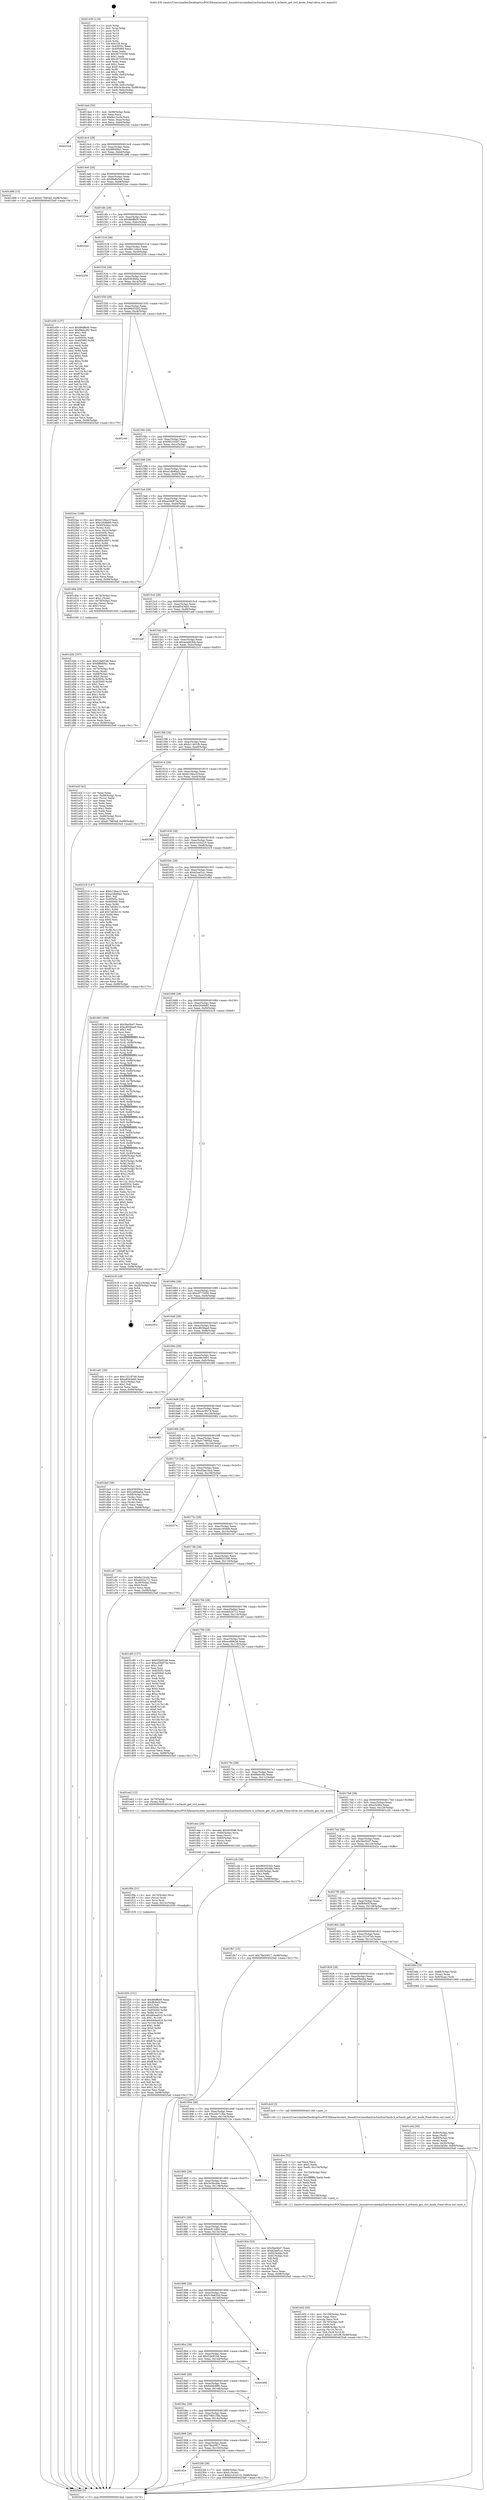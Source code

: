 digraph "0x401430" {
  label = "0x401430 (/mnt/c/Users/mathe/Desktop/tcc/POCII/binaries/extr_linuxdriversmediai2cm5molsm5mols.h_m5mols_get_ctrl_mode_Final-ollvm.out::main(0))"
  labelloc = "t"
  node[shape=record]

  Entry [label="",width=0.3,height=0.3,shape=circle,fillcolor=black,style=filled]
  "0x4014a4" [label="{
     0x4014a4 [32]\l
     | [instrs]\l
     &nbsp;&nbsp;0x4014a4 \<+6\>: mov -0x98(%rbp),%eax\l
     &nbsp;&nbsp;0x4014aa \<+2\>: mov %eax,%ecx\l
     &nbsp;&nbsp;0x4014ac \<+6\>: sub $0x8e13ccfa,%ecx\l
     &nbsp;&nbsp;0x4014b2 \<+6\>: mov %eax,-0xac(%rbp)\l
     &nbsp;&nbsp;0x4014b8 \<+6\>: mov %ecx,-0xb0(%rbp)\l
     &nbsp;&nbsp;0x4014be \<+6\>: je 00000000004021b4 \<main+0xd84\>\l
  }"]
  "0x4021b4" [label="{
     0x4021b4\l
  }", style=dashed]
  "0x4014c4" [label="{
     0x4014c4 [28]\l
     | [instrs]\l
     &nbsp;&nbsp;0x4014c4 \<+5\>: jmp 00000000004014c9 \<main+0x99\>\l
     &nbsp;&nbsp;0x4014c9 \<+6\>: mov -0xac(%rbp),%eax\l
     &nbsp;&nbsp;0x4014cf \<+5\>: sub $0x8f6d0fa1,%eax\l
     &nbsp;&nbsp;0x4014d4 \<+6\>: mov %eax,-0xb4(%rbp)\l
     &nbsp;&nbsp;0x4014da \<+6\>: je 0000000000401d96 \<main+0x966\>\l
  }"]
  Exit [label="",width=0.3,height=0.3,shape=circle,fillcolor=black,style=filled,peripheries=2]
  "0x401d96" [label="{
     0x401d96 [15]\l
     | [instrs]\l
     &nbsp;&nbsp;0x401d96 \<+10\>: movl $0xd179854d,-0x98(%rbp)\l
     &nbsp;&nbsp;0x401da0 \<+5\>: jmp 00000000004025a0 \<main+0x1170\>\l
  }"]
  "0x4014e0" [label="{
     0x4014e0 [28]\l
     | [instrs]\l
     &nbsp;&nbsp;0x4014e0 \<+5\>: jmp 00000000004014e5 \<main+0xb5\>\l
     &nbsp;&nbsp;0x4014e5 \<+6\>: mov -0xac(%rbp),%eax\l
     &nbsp;&nbsp;0x4014eb \<+5\>: sub $0x8fa8a5e4,%eax\l
     &nbsp;&nbsp;0x4014f0 \<+6\>: mov %eax,-0xb8(%rbp)\l
     &nbsp;&nbsp;0x4014f6 \<+6\>: je 00000000004022ee \<main+0xebe\>\l
  }"]
  "0x401924" [label="{
     0x401924\l
  }", style=dashed]
  "0x4022ee" [label="{
     0x4022ee\l
  }", style=dashed]
  "0x4014fc" [label="{
     0x4014fc [28]\l
     | [instrs]\l
     &nbsp;&nbsp;0x4014fc \<+5\>: jmp 0000000000401501 \<main+0xd1\>\l
     &nbsp;&nbsp;0x401501 \<+6\>: mov -0xac(%rbp),%eax\l
     &nbsp;&nbsp;0x401507 \<+5\>: sub $0x8feffb00,%eax\l
     &nbsp;&nbsp;0x40150c \<+6\>: mov %eax,-0xbc(%rbp)\l
     &nbsp;&nbsp;0x401512 \<+6\>: je 00000000004024cd \<main+0x109d\>\l
  }"]
  "0x4022fd" [label="{
     0x4022fd [28]\l
     | [instrs]\l
     &nbsp;&nbsp;0x4022fd \<+7\>: mov -0x90(%rbp),%rax\l
     &nbsp;&nbsp;0x402304 \<+6\>: movl $0x0,(%rax)\l
     &nbsp;&nbsp;0x40230a \<+10\>: movl $0xb1d1b210,-0x98(%rbp)\l
     &nbsp;&nbsp;0x402314 \<+5\>: jmp 00000000004025a0 \<main+0x1170\>\l
  }"]
  "0x4024cd" [label="{
     0x4024cd\l
  }", style=dashed]
  "0x401518" [label="{
     0x401518 [28]\l
     | [instrs]\l
     &nbsp;&nbsp;0x401518 \<+5\>: jmp 000000000040151d \<main+0xed\>\l
     &nbsp;&nbsp;0x40151d \<+6\>: mov -0xac(%rbp),%eax\l
     &nbsp;&nbsp;0x401523 \<+5\>: sub $0x9011d4c4,%eax\l
     &nbsp;&nbsp;0x401528 \<+6\>: mov %eax,-0xc0(%rbp)\l
     &nbsp;&nbsp;0x40152e \<+6\>: je 0000000000402256 \<main+0xe26\>\l
  }"]
  "0x401908" [label="{
     0x401908 [28]\l
     | [instrs]\l
     &nbsp;&nbsp;0x401908 \<+5\>: jmp 000000000040190d \<main+0x4dd\>\l
     &nbsp;&nbsp;0x40190d \<+6\>: mov -0xac(%rbp),%eax\l
     &nbsp;&nbsp;0x401913 \<+5\>: sub $0x78a20917,%eax\l
     &nbsp;&nbsp;0x401918 \<+6\>: mov %eax,-0x150(%rbp)\l
     &nbsp;&nbsp;0x40191e \<+6\>: je 00000000004022fd \<main+0xecd\>\l
  }"]
  "0x402256" [label="{
     0x402256\l
  }", style=dashed]
  "0x401534" [label="{
     0x401534 [28]\l
     | [instrs]\l
     &nbsp;&nbsp;0x401534 \<+5\>: jmp 0000000000401539 \<main+0x109\>\l
     &nbsp;&nbsp;0x401539 \<+6\>: mov -0xac(%rbp),%eax\l
     &nbsp;&nbsp;0x40153f \<+5\>: sub $0x9393f44a,%eax\l
     &nbsp;&nbsp;0x401544 \<+6\>: mov %eax,-0xc4(%rbp)\l
     &nbsp;&nbsp;0x40154a \<+6\>: je 0000000000401e59 \<main+0xa29\>\l
  }"]
  "0x401beb" [label="{
     0x401beb\l
  }", style=dashed]
  "0x401e59" [label="{
     0x401e59 [137]\l
     | [instrs]\l
     &nbsp;&nbsp;0x401e59 \<+5\>: mov $0x8feffb00,%eax\l
     &nbsp;&nbsp;0x401e5e \<+5\>: mov $0xf9ebc0fc,%ecx\l
     &nbsp;&nbsp;0x401e63 \<+2\>: mov $0x1,%dl\l
     &nbsp;&nbsp;0x401e65 \<+2\>: xor %esi,%esi\l
     &nbsp;&nbsp;0x401e67 \<+7\>: mov 0x40505c,%edi\l
     &nbsp;&nbsp;0x401e6e \<+8\>: mov 0x405060,%r8d\l
     &nbsp;&nbsp;0x401e76 \<+3\>: sub $0x1,%esi\l
     &nbsp;&nbsp;0x401e79 \<+3\>: mov %edi,%r9d\l
     &nbsp;&nbsp;0x401e7c \<+3\>: add %esi,%r9d\l
     &nbsp;&nbsp;0x401e7f \<+4\>: imul %r9d,%edi\l
     &nbsp;&nbsp;0x401e83 \<+3\>: and $0x1,%edi\l
     &nbsp;&nbsp;0x401e86 \<+3\>: cmp $0x0,%edi\l
     &nbsp;&nbsp;0x401e89 \<+4\>: sete %r10b\l
     &nbsp;&nbsp;0x401e8d \<+4\>: cmp $0xa,%r8d\l
     &nbsp;&nbsp;0x401e91 \<+4\>: setl %r11b\l
     &nbsp;&nbsp;0x401e95 \<+3\>: mov %r10b,%bl\l
     &nbsp;&nbsp;0x401e98 \<+3\>: xor $0xff,%bl\l
     &nbsp;&nbsp;0x401e9b \<+3\>: mov %r11b,%r14b\l
     &nbsp;&nbsp;0x401e9e \<+4\>: xor $0xff,%r14b\l
     &nbsp;&nbsp;0x401ea2 \<+3\>: xor $0x1,%dl\l
     &nbsp;&nbsp;0x401ea5 \<+3\>: mov %bl,%r15b\l
     &nbsp;&nbsp;0x401ea8 \<+4\>: and $0xff,%r15b\l
     &nbsp;&nbsp;0x401eac \<+3\>: and %dl,%r10b\l
     &nbsp;&nbsp;0x401eaf \<+3\>: mov %r14b,%r12b\l
     &nbsp;&nbsp;0x401eb2 \<+4\>: and $0xff,%r12b\l
     &nbsp;&nbsp;0x401eb6 \<+3\>: and %dl,%r11b\l
     &nbsp;&nbsp;0x401eb9 \<+3\>: or %r10b,%r15b\l
     &nbsp;&nbsp;0x401ebc \<+3\>: or %r11b,%r12b\l
     &nbsp;&nbsp;0x401ebf \<+3\>: xor %r12b,%r15b\l
     &nbsp;&nbsp;0x401ec2 \<+3\>: or %r14b,%bl\l
     &nbsp;&nbsp;0x401ec5 \<+3\>: xor $0xff,%bl\l
     &nbsp;&nbsp;0x401ec8 \<+3\>: or $0x1,%dl\l
     &nbsp;&nbsp;0x401ecb \<+2\>: and %dl,%bl\l
     &nbsp;&nbsp;0x401ecd \<+3\>: or %bl,%r15b\l
     &nbsp;&nbsp;0x401ed0 \<+4\>: test $0x1,%r15b\l
     &nbsp;&nbsp;0x401ed4 \<+3\>: cmovne %ecx,%eax\l
     &nbsp;&nbsp;0x401ed7 \<+6\>: mov %eax,-0x98(%rbp)\l
     &nbsp;&nbsp;0x401edd \<+5\>: jmp 00000000004025a0 \<main+0x1170\>\l
  }"]
  "0x401550" [label="{
     0x401550 [28]\l
     | [instrs]\l
     &nbsp;&nbsp;0x401550 \<+5\>: jmp 0000000000401555 \<main+0x125\>\l
     &nbsp;&nbsp;0x401555 \<+6\>: mov -0xac(%rbp),%eax\l
     &nbsp;&nbsp;0x40155b \<+5\>: sub $0x969353d2,%eax\l
     &nbsp;&nbsp;0x401560 \<+6\>: mov %eax,-0xc8(%rbp)\l
     &nbsp;&nbsp;0x401566 \<+6\>: je 0000000000401c49 \<main+0x819\>\l
  }"]
  "0x4018ec" [label="{
     0x4018ec [28]\l
     | [instrs]\l
     &nbsp;&nbsp;0x4018ec \<+5\>: jmp 00000000004018f1 \<main+0x4c1\>\l
     &nbsp;&nbsp;0x4018f1 \<+6\>: mov -0xac(%rbp),%eax\l
     &nbsp;&nbsp;0x4018f7 \<+5\>: sub $0x7085159a,%eax\l
     &nbsp;&nbsp;0x4018fc \<+6\>: mov %eax,-0x14c(%rbp)\l
     &nbsp;&nbsp;0x401902 \<+6\>: je 0000000000401beb \<main+0x7bb\>\l
  }"]
  "0x401c49" [label="{
     0x401c49\l
  }", style=dashed]
  "0x40156c" [label="{
     0x40156c [28]\l
     | [instrs]\l
     &nbsp;&nbsp;0x40156c \<+5\>: jmp 0000000000401571 \<main+0x141\>\l
     &nbsp;&nbsp;0x401571 \<+6\>: mov -0xac(%rbp),%eax\l
     &nbsp;&nbsp;0x401577 \<+5\>: sub $0x9921b5d7,%eax\l
     &nbsp;&nbsp;0x40157c \<+6\>: mov %eax,-0xcc(%rbp)\l
     &nbsp;&nbsp;0x401582 \<+6\>: je 0000000000402167 \<main+0xd37\>\l
  }"]
  "0x40251a" [label="{
     0x40251a\l
  }", style=dashed]
  "0x402167" [label="{
     0x402167\l
  }", style=dashed]
  "0x401588" [label="{
     0x401588 [28]\l
     | [instrs]\l
     &nbsp;&nbsp;0x401588 \<+5\>: jmp 000000000040158d \<main+0x15d\>\l
     &nbsp;&nbsp;0x40158d \<+6\>: mov -0xac(%rbp),%eax\l
     &nbsp;&nbsp;0x401593 \<+5\>: sub $0xa1db90a3,%eax\l
     &nbsp;&nbsp;0x401598 \<+6\>: mov %eax,-0xd0(%rbp)\l
     &nbsp;&nbsp;0x40159e \<+6\>: je 00000000004023ac \<main+0xf7c\>\l
  }"]
  "0x4018d0" [label="{
     0x4018d0 [28]\l
     | [instrs]\l
     &nbsp;&nbsp;0x4018d0 \<+5\>: jmp 00000000004018d5 \<main+0x4a5\>\l
     &nbsp;&nbsp;0x4018d5 \<+6\>: mov -0xac(%rbp),%eax\l
     &nbsp;&nbsp;0x4018db \<+5\>: sub $0x6dd4d9f0,%eax\l
     &nbsp;&nbsp;0x4018e0 \<+6\>: mov %eax,-0x148(%rbp)\l
     &nbsp;&nbsp;0x4018e6 \<+6\>: je 000000000040251a \<main+0x10ea\>\l
  }"]
  "0x4023ac" [label="{
     0x4023ac [108]\l
     | [instrs]\l
     &nbsp;&nbsp;0x4023ac \<+5\>: mov $0xb12fea1f,%eax\l
     &nbsp;&nbsp;0x4023b1 \<+5\>: mov $0xc264fe85,%ecx\l
     &nbsp;&nbsp;0x4023b6 \<+7\>: mov -0x90(%rbp),%rdx\l
     &nbsp;&nbsp;0x4023bd \<+2\>: mov (%rdx),%esi\l
     &nbsp;&nbsp;0x4023bf \<+3\>: mov %esi,-0x2c(%rbp)\l
     &nbsp;&nbsp;0x4023c2 \<+7\>: mov 0x40505c,%esi\l
     &nbsp;&nbsp;0x4023c9 \<+7\>: mov 0x405060,%edi\l
     &nbsp;&nbsp;0x4023d0 \<+3\>: mov %esi,%r8d\l
     &nbsp;&nbsp;0x4023d3 \<+7\>: add $0xf6439971,%r8d\l
     &nbsp;&nbsp;0x4023da \<+4\>: sub $0x1,%r8d\l
     &nbsp;&nbsp;0x4023de \<+7\>: sub $0xf6439971,%r8d\l
     &nbsp;&nbsp;0x4023e5 \<+4\>: imul %r8d,%esi\l
     &nbsp;&nbsp;0x4023e9 \<+3\>: and $0x1,%esi\l
     &nbsp;&nbsp;0x4023ec \<+3\>: cmp $0x0,%esi\l
     &nbsp;&nbsp;0x4023ef \<+4\>: sete %r9b\l
     &nbsp;&nbsp;0x4023f3 \<+3\>: cmp $0xa,%edi\l
     &nbsp;&nbsp;0x4023f6 \<+4\>: setl %r10b\l
     &nbsp;&nbsp;0x4023fa \<+3\>: mov %r9b,%r11b\l
     &nbsp;&nbsp;0x4023fd \<+3\>: and %r10b,%r11b\l
     &nbsp;&nbsp;0x402400 \<+3\>: xor %r10b,%r9b\l
     &nbsp;&nbsp;0x402403 \<+3\>: or %r9b,%r11b\l
     &nbsp;&nbsp;0x402406 \<+4\>: test $0x1,%r11b\l
     &nbsp;&nbsp;0x40240a \<+3\>: cmovne %ecx,%eax\l
     &nbsp;&nbsp;0x40240d \<+6\>: mov %eax,-0x98(%rbp)\l
     &nbsp;&nbsp;0x402413 \<+5\>: jmp 00000000004025a0 \<main+0x1170\>\l
  }"]
  "0x4015a4" [label="{
     0x4015a4 [28]\l
     | [instrs]\l
     &nbsp;&nbsp;0x4015a4 \<+5\>: jmp 00000000004015a9 \<main+0x179\>\l
     &nbsp;&nbsp;0x4015a9 \<+6\>: mov -0xac(%rbp),%eax\l
     &nbsp;&nbsp;0x4015af \<+5\>: sub $0xa20b873e,%eax\l
     &nbsp;&nbsp;0x4015b4 \<+6\>: mov %eax,-0xd4(%rbp)\l
     &nbsp;&nbsp;0x4015ba \<+6\>: je 0000000000401d0e \<main+0x8de\>\l
  }"]
  "0x402490" [label="{
     0x402490\l
  }", style=dashed]
  "0x401d0e" [label="{
     0x401d0e [29]\l
     | [instrs]\l
     &nbsp;&nbsp;0x401d0e \<+4\>: mov -0x78(%rbp),%rax\l
     &nbsp;&nbsp;0x401d12 \<+6\>: movl $0x1,(%rax)\l
     &nbsp;&nbsp;0x401d18 \<+4\>: mov -0x78(%rbp),%rax\l
     &nbsp;&nbsp;0x401d1c \<+3\>: movslq (%rax),%rax\l
     &nbsp;&nbsp;0x401d1f \<+4\>: shl $0x3,%rax\l
     &nbsp;&nbsp;0x401d23 \<+3\>: mov %rax,%rdi\l
     &nbsp;&nbsp;0x401d26 \<+5\>: call 0000000000401050 \<malloc@plt\>\l
     | [calls]\l
     &nbsp;&nbsp;0x401050 \{1\} (unknown)\l
  }"]
  "0x4015c0" [label="{
     0x4015c0 [28]\l
     | [instrs]\l
     &nbsp;&nbsp;0x4015c0 \<+5\>: jmp 00000000004015c5 \<main+0x195\>\l
     &nbsp;&nbsp;0x4015c5 \<+6\>: mov -0xac(%rbp),%eax\l
     &nbsp;&nbsp;0x4015cb \<+5\>: sub $0xa8543eb0,%eax\l
     &nbsp;&nbsp;0x4015d0 \<+6\>: mov %eax,-0xd8(%rbp)\l
     &nbsp;&nbsp;0x4015d6 \<+6\>: je 0000000000401aef \<main+0x6bf\>\l
  }"]
  "0x4018b4" [label="{
     0x4018b4 [28]\l
     | [instrs]\l
     &nbsp;&nbsp;0x4018b4 \<+5\>: jmp 00000000004018b9 \<main+0x489\>\l
     &nbsp;&nbsp;0x4018b9 \<+6\>: mov -0xac(%rbp),%eax\l
     &nbsp;&nbsp;0x4018bf \<+5\>: sub $0x52b0f1b8,%eax\l
     &nbsp;&nbsp;0x4018c4 \<+6\>: mov %eax,-0x144(%rbp)\l
     &nbsp;&nbsp;0x4018ca \<+6\>: je 0000000000402490 \<main+0x1060\>\l
  }"]
  "0x401aef" [label="{
     0x401aef\l
  }", style=dashed]
  "0x4015dc" [label="{
     0x4015dc [28]\l
     | [instrs]\l
     &nbsp;&nbsp;0x4015dc \<+5\>: jmp 00000000004015e1 \<main+0x1b1\>\l
     &nbsp;&nbsp;0x4015e1 \<+6\>: mov -0xac(%rbp),%eax\l
     &nbsp;&nbsp;0x4015e7 \<+5\>: sub $0xaeab63b9,%eax\l
     &nbsp;&nbsp;0x4015ec \<+6\>: mov %eax,-0xdc(%rbp)\l
     &nbsp;&nbsp;0x4015f2 \<+6\>: je 00000000004021c3 \<main+0xd93\>\l
  }"]
  "0x401fc6" [label="{
     0x401fc6\l
  }", style=dashed]
  "0x4021c3" [label="{
     0x4021c3\l
  }", style=dashed]
  "0x4015f8" [label="{
     0x4015f8 [28]\l
     | [instrs]\l
     &nbsp;&nbsp;0x4015f8 \<+5\>: jmp 00000000004015fd \<main+0x1cd\>\l
     &nbsp;&nbsp;0x4015fd \<+6\>: mov -0xac(%rbp),%eax\l
     &nbsp;&nbsp;0x401603 \<+5\>: sub $0xb11401f9,%eax\l
     &nbsp;&nbsp;0x401608 \<+6\>: mov %eax,-0xe0(%rbp)\l
     &nbsp;&nbsp;0x40160e \<+6\>: je 0000000000401e2f \<main+0x9ff\>\l
  }"]
  "0x401898" [label="{
     0x401898 [28]\l
     | [instrs]\l
     &nbsp;&nbsp;0x401898 \<+5\>: jmp 000000000040189d \<main+0x46d\>\l
     &nbsp;&nbsp;0x40189d \<+6\>: mov -0xac(%rbp),%eax\l
     &nbsp;&nbsp;0x4018a3 \<+5\>: sub $0x518e632d,%eax\l
     &nbsp;&nbsp;0x4018a8 \<+6\>: mov %eax,-0x140(%rbp)\l
     &nbsp;&nbsp;0x4018ae \<+6\>: je 0000000000401fc6 \<main+0xb96\>\l
  }"]
  "0x401e2f" [label="{
     0x401e2f [42]\l
     | [instrs]\l
     &nbsp;&nbsp;0x401e2f \<+2\>: xor %eax,%eax\l
     &nbsp;&nbsp;0x401e31 \<+4\>: mov -0x68(%rbp),%rcx\l
     &nbsp;&nbsp;0x401e35 \<+2\>: mov (%rcx),%edx\l
     &nbsp;&nbsp;0x401e37 \<+2\>: mov %eax,%esi\l
     &nbsp;&nbsp;0x401e39 \<+2\>: sub %edx,%esi\l
     &nbsp;&nbsp;0x401e3b \<+2\>: mov %eax,%edx\l
     &nbsp;&nbsp;0x401e3d \<+3\>: sub $0x1,%edx\l
     &nbsp;&nbsp;0x401e40 \<+2\>: add %edx,%esi\l
     &nbsp;&nbsp;0x401e42 \<+2\>: sub %esi,%eax\l
     &nbsp;&nbsp;0x401e44 \<+4\>: mov -0x68(%rbp),%rcx\l
     &nbsp;&nbsp;0x401e48 \<+2\>: mov %eax,(%rcx)\l
     &nbsp;&nbsp;0x401e4a \<+10\>: movl $0xd179854d,-0x98(%rbp)\l
     &nbsp;&nbsp;0x401e54 \<+5\>: jmp 00000000004025a0 \<main+0x1170\>\l
  }"]
  "0x401614" [label="{
     0x401614 [28]\l
     | [instrs]\l
     &nbsp;&nbsp;0x401614 \<+5\>: jmp 0000000000401619 \<main+0x1e9\>\l
     &nbsp;&nbsp;0x401619 \<+6\>: mov -0xac(%rbp),%eax\l
     &nbsp;&nbsp;0x40161f \<+5\>: sub $0xb12fea1f,%eax\l
     &nbsp;&nbsp;0x401624 \<+6\>: mov %eax,-0xe4(%rbp)\l
     &nbsp;&nbsp;0x40162a \<+6\>: je 0000000000402588 \<main+0x1158\>\l
  }"]
  "0x401b82" [label="{
     0x401b82\l
  }", style=dashed]
  "0x402588" [label="{
     0x402588\l
  }", style=dashed]
  "0x401630" [label="{
     0x401630 [28]\l
     | [instrs]\l
     &nbsp;&nbsp;0x401630 \<+5\>: jmp 0000000000401635 \<main+0x205\>\l
     &nbsp;&nbsp;0x401635 \<+6\>: mov -0xac(%rbp),%eax\l
     &nbsp;&nbsp;0x40163b \<+5\>: sub $0xb1d1b210,%eax\l
     &nbsp;&nbsp;0x401640 \<+6\>: mov %eax,-0xe8(%rbp)\l
     &nbsp;&nbsp;0x401646 \<+6\>: je 0000000000402319 \<main+0xee9\>\l
  }"]
  "0x401f20" [label="{
     0x401f20 [151]\l
     | [instrs]\l
     &nbsp;&nbsp;0x401f20 \<+5\>: mov $0x8feffb00,%eax\l
     &nbsp;&nbsp;0x401f25 \<+5\>: mov $0xffc6e5f,%esi\l
     &nbsp;&nbsp;0x401f2a \<+2\>: mov $0x1,%dl\l
     &nbsp;&nbsp;0x401f2c \<+8\>: mov 0x40505c,%r8d\l
     &nbsp;&nbsp;0x401f34 \<+8\>: mov 0x405060,%r9d\l
     &nbsp;&nbsp;0x401f3c \<+3\>: mov %r8d,%r10d\l
     &nbsp;&nbsp;0x401f3f \<+7\>: add $0xb84ae610,%r10d\l
     &nbsp;&nbsp;0x401f46 \<+4\>: sub $0x1,%r10d\l
     &nbsp;&nbsp;0x401f4a \<+7\>: sub $0xb84ae610,%r10d\l
     &nbsp;&nbsp;0x401f51 \<+4\>: imul %r10d,%r8d\l
     &nbsp;&nbsp;0x401f55 \<+4\>: and $0x1,%r8d\l
     &nbsp;&nbsp;0x401f59 \<+4\>: cmp $0x0,%r8d\l
     &nbsp;&nbsp;0x401f5d \<+4\>: sete %r11b\l
     &nbsp;&nbsp;0x401f61 \<+4\>: cmp $0xa,%r9d\l
     &nbsp;&nbsp;0x401f65 \<+3\>: setl %bl\l
     &nbsp;&nbsp;0x401f68 \<+3\>: mov %r11b,%r14b\l
     &nbsp;&nbsp;0x401f6b \<+4\>: xor $0xff,%r14b\l
     &nbsp;&nbsp;0x401f6f \<+3\>: mov %bl,%r15b\l
     &nbsp;&nbsp;0x401f72 \<+4\>: xor $0xff,%r15b\l
     &nbsp;&nbsp;0x401f76 \<+3\>: xor $0x1,%dl\l
     &nbsp;&nbsp;0x401f79 \<+3\>: mov %r14b,%r12b\l
     &nbsp;&nbsp;0x401f7c \<+4\>: and $0xff,%r12b\l
     &nbsp;&nbsp;0x401f80 \<+3\>: and %dl,%r11b\l
     &nbsp;&nbsp;0x401f83 \<+3\>: mov %r15b,%r13b\l
     &nbsp;&nbsp;0x401f86 \<+4\>: and $0xff,%r13b\l
     &nbsp;&nbsp;0x401f8a \<+2\>: and %dl,%bl\l
     &nbsp;&nbsp;0x401f8c \<+3\>: or %r11b,%r12b\l
     &nbsp;&nbsp;0x401f8f \<+3\>: or %bl,%r13b\l
     &nbsp;&nbsp;0x401f92 \<+3\>: xor %r13b,%r12b\l
     &nbsp;&nbsp;0x401f95 \<+3\>: or %r15b,%r14b\l
     &nbsp;&nbsp;0x401f98 \<+4\>: xor $0xff,%r14b\l
     &nbsp;&nbsp;0x401f9c \<+3\>: or $0x1,%dl\l
     &nbsp;&nbsp;0x401f9f \<+3\>: and %dl,%r14b\l
     &nbsp;&nbsp;0x401fa2 \<+3\>: or %r14b,%r12b\l
     &nbsp;&nbsp;0x401fa5 \<+4\>: test $0x1,%r12b\l
     &nbsp;&nbsp;0x401fa9 \<+3\>: cmovne %esi,%eax\l
     &nbsp;&nbsp;0x401fac \<+6\>: mov %eax,-0x98(%rbp)\l
     &nbsp;&nbsp;0x401fb2 \<+5\>: jmp 00000000004025a0 \<main+0x1170\>\l
  }"]
  "0x402319" [label="{
     0x402319 [147]\l
     | [instrs]\l
     &nbsp;&nbsp;0x402319 \<+5\>: mov $0xb12fea1f,%eax\l
     &nbsp;&nbsp;0x40231e \<+5\>: mov $0xa1db90a3,%ecx\l
     &nbsp;&nbsp;0x402323 \<+2\>: mov $0x1,%dl\l
     &nbsp;&nbsp;0x402325 \<+7\>: mov 0x40505c,%esi\l
     &nbsp;&nbsp;0x40232c \<+7\>: mov 0x405060,%edi\l
     &nbsp;&nbsp;0x402333 \<+3\>: mov %esi,%r8d\l
     &nbsp;&nbsp;0x402336 \<+7\>: sub $0x7a63b131,%r8d\l
     &nbsp;&nbsp;0x40233d \<+4\>: sub $0x1,%r8d\l
     &nbsp;&nbsp;0x402341 \<+7\>: add $0x7a63b131,%r8d\l
     &nbsp;&nbsp;0x402348 \<+4\>: imul %r8d,%esi\l
     &nbsp;&nbsp;0x40234c \<+3\>: and $0x1,%esi\l
     &nbsp;&nbsp;0x40234f \<+3\>: cmp $0x0,%esi\l
     &nbsp;&nbsp;0x402352 \<+4\>: sete %r9b\l
     &nbsp;&nbsp;0x402356 \<+3\>: cmp $0xa,%edi\l
     &nbsp;&nbsp;0x402359 \<+4\>: setl %r10b\l
     &nbsp;&nbsp;0x40235d \<+3\>: mov %r9b,%r11b\l
     &nbsp;&nbsp;0x402360 \<+4\>: xor $0xff,%r11b\l
     &nbsp;&nbsp;0x402364 \<+3\>: mov %r10b,%bl\l
     &nbsp;&nbsp;0x402367 \<+3\>: xor $0xff,%bl\l
     &nbsp;&nbsp;0x40236a \<+3\>: xor $0x1,%dl\l
     &nbsp;&nbsp;0x40236d \<+3\>: mov %r11b,%r14b\l
     &nbsp;&nbsp;0x402370 \<+4\>: and $0xff,%r14b\l
     &nbsp;&nbsp;0x402374 \<+3\>: and %dl,%r9b\l
     &nbsp;&nbsp;0x402377 \<+3\>: mov %bl,%r15b\l
     &nbsp;&nbsp;0x40237a \<+4\>: and $0xff,%r15b\l
     &nbsp;&nbsp;0x40237e \<+3\>: and %dl,%r10b\l
     &nbsp;&nbsp;0x402381 \<+3\>: or %r9b,%r14b\l
     &nbsp;&nbsp;0x402384 \<+3\>: or %r10b,%r15b\l
     &nbsp;&nbsp;0x402387 \<+3\>: xor %r15b,%r14b\l
     &nbsp;&nbsp;0x40238a \<+3\>: or %bl,%r11b\l
     &nbsp;&nbsp;0x40238d \<+4\>: xor $0xff,%r11b\l
     &nbsp;&nbsp;0x402391 \<+3\>: or $0x1,%dl\l
     &nbsp;&nbsp;0x402394 \<+3\>: and %dl,%r11b\l
     &nbsp;&nbsp;0x402397 \<+3\>: or %r11b,%r14b\l
     &nbsp;&nbsp;0x40239a \<+4\>: test $0x1,%r14b\l
     &nbsp;&nbsp;0x40239e \<+3\>: cmovne %ecx,%eax\l
     &nbsp;&nbsp;0x4023a1 \<+6\>: mov %eax,-0x98(%rbp)\l
     &nbsp;&nbsp;0x4023a7 \<+5\>: jmp 00000000004025a0 \<main+0x1170\>\l
  }"]
  "0x40164c" [label="{
     0x40164c [28]\l
     | [instrs]\l
     &nbsp;&nbsp;0x40164c \<+5\>: jmp 0000000000401651 \<main+0x221\>\l
     &nbsp;&nbsp;0x401651 \<+6\>: mov -0xac(%rbp),%eax\l
     &nbsp;&nbsp;0x401657 \<+5\>: sub $0xb2aaf1a1,%eax\l
     &nbsp;&nbsp;0x40165c \<+6\>: mov %eax,-0xec(%rbp)\l
     &nbsp;&nbsp;0x401662 \<+6\>: je 0000000000401963 \<main+0x533\>\l
  }"]
  "0x401f0b" [label="{
     0x401f0b [21]\l
     | [instrs]\l
     &nbsp;&nbsp;0x401f0b \<+4\>: mov -0x70(%rbp),%rcx\l
     &nbsp;&nbsp;0x401f0f \<+3\>: mov (%rcx),%rcx\l
     &nbsp;&nbsp;0x401f12 \<+3\>: mov %rcx,%rdi\l
     &nbsp;&nbsp;0x401f15 \<+6\>: mov %eax,-0x15c(%rbp)\l
     &nbsp;&nbsp;0x401f1b \<+5\>: call 0000000000401030 \<free@plt\>\l
     | [calls]\l
     &nbsp;&nbsp;0x401030 \{1\} (unknown)\l
  }"]
  "0x401963" [label="{
     0x401963 [366]\l
     | [instrs]\l
     &nbsp;&nbsp;0x401963 \<+5\>: mov $0x5be5b47,%eax\l
     &nbsp;&nbsp;0x401968 \<+5\>: mov $0xc8938aa9,%ecx\l
     &nbsp;&nbsp;0x40196d \<+2\>: mov $0x1,%dl\l
     &nbsp;&nbsp;0x40196f \<+2\>: xor %esi,%esi\l
     &nbsp;&nbsp;0x401971 \<+3\>: mov %rsp,%rdi\l
     &nbsp;&nbsp;0x401974 \<+4\>: add $0xfffffffffffffff0,%rdi\l
     &nbsp;&nbsp;0x401978 \<+3\>: mov %rdi,%rsp\l
     &nbsp;&nbsp;0x40197b \<+7\>: mov %rdi,-0x90(%rbp)\l
     &nbsp;&nbsp;0x401982 \<+3\>: mov %rsp,%rdi\l
     &nbsp;&nbsp;0x401985 \<+4\>: add $0xfffffffffffffff0,%rdi\l
     &nbsp;&nbsp;0x401989 \<+3\>: mov %rdi,%rsp\l
     &nbsp;&nbsp;0x40198c \<+3\>: mov %rsp,%r8\l
     &nbsp;&nbsp;0x40198f \<+4\>: add $0xfffffffffffffff0,%r8\l
     &nbsp;&nbsp;0x401993 \<+3\>: mov %r8,%rsp\l
     &nbsp;&nbsp;0x401996 \<+7\>: mov %r8,-0x88(%rbp)\l
     &nbsp;&nbsp;0x40199d \<+3\>: mov %rsp,%r8\l
     &nbsp;&nbsp;0x4019a0 \<+4\>: add $0xfffffffffffffff0,%r8\l
     &nbsp;&nbsp;0x4019a4 \<+3\>: mov %r8,%rsp\l
     &nbsp;&nbsp;0x4019a7 \<+4\>: mov %r8,-0x80(%rbp)\l
     &nbsp;&nbsp;0x4019ab \<+3\>: mov %rsp,%r8\l
     &nbsp;&nbsp;0x4019ae \<+4\>: add $0xfffffffffffffff0,%r8\l
     &nbsp;&nbsp;0x4019b2 \<+3\>: mov %r8,%rsp\l
     &nbsp;&nbsp;0x4019b5 \<+4\>: mov %r8,-0x78(%rbp)\l
     &nbsp;&nbsp;0x4019b9 \<+3\>: mov %rsp,%r8\l
     &nbsp;&nbsp;0x4019bc \<+4\>: add $0xfffffffffffffff0,%r8\l
     &nbsp;&nbsp;0x4019c0 \<+3\>: mov %r8,%rsp\l
     &nbsp;&nbsp;0x4019c3 \<+4\>: mov %r8,-0x70(%rbp)\l
     &nbsp;&nbsp;0x4019c7 \<+3\>: mov %rsp,%r8\l
     &nbsp;&nbsp;0x4019ca \<+4\>: add $0xfffffffffffffff0,%r8\l
     &nbsp;&nbsp;0x4019ce \<+3\>: mov %r8,%rsp\l
     &nbsp;&nbsp;0x4019d1 \<+4\>: mov %r8,-0x68(%rbp)\l
     &nbsp;&nbsp;0x4019d5 \<+3\>: mov %rsp,%r8\l
     &nbsp;&nbsp;0x4019d8 \<+4\>: add $0xfffffffffffffff0,%r8\l
     &nbsp;&nbsp;0x4019dc \<+3\>: mov %r8,%rsp\l
     &nbsp;&nbsp;0x4019df \<+4\>: mov %r8,-0x60(%rbp)\l
     &nbsp;&nbsp;0x4019e3 \<+3\>: mov %rsp,%r8\l
     &nbsp;&nbsp;0x4019e6 \<+4\>: add $0xfffffffffffffff0,%r8\l
     &nbsp;&nbsp;0x4019ea \<+3\>: mov %r8,%rsp\l
     &nbsp;&nbsp;0x4019ed \<+4\>: mov %r8,-0x58(%rbp)\l
     &nbsp;&nbsp;0x4019f1 \<+3\>: mov %rsp,%r8\l
     &nbsp;&nbsp;0x4019f4 \<+4\>: add $0xfffffffffffffff0,%r8\l
     &nbsp;&nbsp;0x4019f8 \<+3\>: mov %r8,%rsp\l
     &nbsp;&nbsp;0x4019fb \<+4\>: mov %r8,-0x50(%rbp)\l
     &nbsp;&nbsp;0x4019ff \<+3\>: mov %rsp,%r8\l
     &nbsp;&nbsp;0x401a02 \<+4\>: add $0xfffffffffffffff0,%r8\l
     &nbsp;&nbsp;0x401a06 \<+3\>: mov %r8,%rsp\l
     &nbsp;&nbsp;0x401a09 \<+4\>: mov %r8,-0x48(%rbp)\l
     &nbsp;&nbsp;0x401a0d \<+3\>: mov %rsp,%r8\l
     &nbsp;&nbsp;0x401a10 \<+4\>: add $0xfffffffffffffff0,%r8\l
     &nbsp;&nbsp;0x401a14 \<+3\>: mov %r8,%rsp\l
     &nbsp;&nbsp;0x401a17 \<+4\>: mov %r8,-0x40(%rbp)\l
     &nbsp;&nbsp;0x401a1b \<+7\>: mov -0x90(%rbp),%r8\l
     &nbsp;&nbsp;0x401a22 \<+7\>: movl $0x0,(%r8)\l
     &nbsp;&nbsp;0x401a29 \<+7\>: mov -0x9c(%rbp),%r9d\l
     &nbsp;&nbsp;0x401a30 \<+3\>: mov %r9d,(%rdi)\l
     &nbsp;&nbsp;0x401a33 \<+7\>: mov -0x88(%rbp),%r8\l
     &nbsp;&nbsp;0x401a3a \<+7\>: mov -0xa8(%rbp),%r10\l
     &nbsp;&nbsp;0x401a41 \<+3\>: mov %r10,(%r8)\l
     &nbsp;&nbsp;0x401a44 \<+3\>: cmpl $0x2,(%rdi)\l
     &nbsp;&nbsp;0x401a47 \<+4\>: setne %r11b\l
     &nbsp;&nbsp;0x401a4b \<+4\>: and $0x1,%r11b\l
     &nbsp;&nbsp;0x401a4f \<+4\>: mov %r11b,-0x31(%rbp)\l
     &nbsp;&nbsp;0x401a53 \<+7\>: mov 0x40505c,%ebx\l
     &nbsp;&nbsp;0x401a5a \<+8\>: mov 0x405060,%r14d\l
     &nbsp;&nbsp;0x401a62 \<+3\>: sub $0x1,%esi\l
     &nbsp;&nbsp;0x401a65 \<+3\>: mov %ebx,%r15d\l
     &nbsp;&nbsp;0x401a68 \<+3\>: add %esi,%r15d\l
     &nbsp;&nbsp;0x401a6b \<+4\>: imul %r15d,%ebx\l
     &nbsp;&nbsp;0x401a6f \<+3\>: and $0x1,%ebx\l
     &nbsp;&nbsp;0x401a72 \<+3\>: cmp $0x0,%ebx\l
     &nbsp;&nbsp;0x401a75 \<+4\>: sete %r11b\l
     &nbsp;&nbsp;0x401a79 \<+4\>: cmp $0xa,%r14d\l
     &nbsp;&nbsp;0x401a7d \<+4\>: setl %r12b\l
     &nbsp;&nbsp;0x401a81 \<+3\>: mov %r11b,%r13b\l
     &nbsp;&nbsp;0x401a84 \<+4\>: xor $0xff,%r13b\l
     &nbsp;&nbsp;0x401a88 \<+3\>: mov %r12b,%sil\l
     &nbsp;&nbsp;0x401a8b \<+4\>: xor $0xff,%sil\l
     &nbsp;&nbsp;0x401a8f \<+3\>: xor $0x0,%dl\l
     &nbsp;&nbsp;0x401a92 \<+3\>: mov %r13b,%dil\l
     &nbsp;&nbsp;0x401a95 \<+4\>: and $0x0,%dil\l
     &nbsp;&nbsp;0x401a99 \<+3\>: and %dl,%r11b\l
     &nbsp;&nbsp;0x401a9c \<+3\>: mov %sil,%r8b\l
     &nbsp;&nbsp;0x401a9f \<+4\>: and $0x0,%r8b\l
     &nbsp;&nbsp;0x401aa3 \<+3\>: and %dl,%r12b\l
     &nbsp;&nbsp;0x401aa6 \<+3\>: or %r11b,%dil\l
     &nbsp;&nbsp;0x401aa9 \<+3\>: or %r12b,%r8b\l
     &nbsp;&nbsp;0x401aac \<+3\>: xor %r8b,%dil\l
     &nbsp;&nbsp;0x401aaf \<+3\>: or %sil,%r13b\l
     &nbsp;&nbsp;0x401ab2 \<+4\>: xor $0xff,%r13b\l
     &nbsp;&nbsp;0x401ab6 \<+3\>: or $0x0,%dl\l
     &nbsp;&nbsp;0x401ab9 \<+3\>: and %dl,%r13b\l
     &nbsp;&nbsp;0x401abc \<+3\>: or %r13b,%dil\l
     &nbsp;&nbsp;0x401abf \<+4\>: test $0x1,%dil\l
     &nbsp;&nbsp;0x401ac3 \<+3\>: cmovne %ecx,%eax\l
     &nbsp;&nbsp;0x401ac6 \<+6\>: mov %eax,-0x98(%rbp)\l
     &nbsp;&nbsp;0x401acc \<+5\>: jmp 00000000004025a0 \<main+0x1170\>\l
  }"]
  "0x401668" [label="{
     0x401668 [28]\l
     | [instrs]\l
     &nbsp;&nbsp;0x401668 \<+5\>: jmp 000000000040166d \<main+0x23d\>\l
     &nbsp;&nbsp;0x40166d \<+6\>: mov -0xac(%rbp),%eax\l
     &nbsp;&nbsp;0x401673 \<+5\>: sub $0xc264fe85,%eax\l
     &nbsp;&nbsp;0x401678 \<+6\>: mov %eax,-0xf0(%rbp)\l
     &nbsp;&nbsp;0x40167e \<+6\>: je 0000000000402418 \<main+0xfe8\>\l
  }"]
  "0x401eee" [label="{
     0x401eee [29]\l
     | [instrs]\l
     &nbsp;&nbsp;0x401eee \<+10\>: movabs $0x4030d6,%rdi\l
     &nbsp;&nbsp;0x401ef8 \<+4\>: mov -0x60(%rbp),%rcx\l
     &nbsp;&nbsp;0x401efc \<+2\>: mov %eax,(%rcx)\l
     &nbsp;&nbsp;0x401efe \<+4\>: mov -0x60(%rbp),%rcx\l
     &nbsp;&nbsp;0x401f02 \<+2\>: mov (%rcx),%esi\l
     &nbsp;&nbsp;0x401f04 \<+2\>: mov $0x0,%al\l
     &nbsp;&nbsp;0x401f06 \<+5\>: call 0000000000401040 \<printf@plt\>\l
     | [calls]\l
     &nbsp;&nbsp;0x401040 \{1\} (unknown)\l
  }"]
  "0x402418" [label="{
     0x402418 [18]\l
     | [instrs]\l
     &nbsp;&nbsp;0x402418 \<+3\>: mov -0x2c(%rbp),%eax\l
     &nbsp;&nbsp;0x40241b \<+4\>: lea -0x28(%rbp),%rsp\l
     &nbsp;&nbsp;0x40241f \<+1\>: pop %rbx\l
     &nbsp;&nbsp;0x402420 \<+2\>: pop %r12\l
     &nbsp;&nbsp;0x402422 \<+2\>: pop %r13\l
     &nbsp;&nbsp;0x402424 \<+2\>: pop %r14\l
     &nbsp;&nbsp;0x402426 \<+2\>: pop %r15\l
     &nbsp;&nbsp;0x402428 \<+1\>: pop %rbp\l
     &nbsp;&nbsp;0x402429 \<+1\>: ret\l
  }"]
  "0x401684" [label="{
     0x401684 [28]\l
     | [instrs]\l
     &nbsp;&nbsp;0x401684 \<+5\>: jmp 0000000000401689 \<main+0x259\>\l
     &nbsp;&nbsp;0x401689 \<+6\>: mov -0xac(%rbp),%eax\l
     &nbsp;&nbsp;0x40168f \<+5\>: sub $0xc8773056,%eax\l
     &nbsp;&nbsp;0x401694 \<+6\>: mov %eax,-0xf4(%rbp)\l
     &nbsp;&nbsp;0x40169a \<+6\>: je 0000000000402003 \<main+0xbd3\>\l
  }"]
  "0x401e02" [label="{
     0x401e02 [45]\l
     | [instrs]\l
     &nbsp;&nbsp;0x401e02 \<+6\>: mov -0x158(%rbp),%ecx\l
     &nbsp;&nbsp;0x401e08 \<+3\>: imul %eax,%ecx\l
     &nbsp;&nbsp;0x401e0b \<+3\>: movslq %ecx,%r8\l
     &nbsp;&nbsp;0x401e0e \<+4\>: mov -0x70(%rbp),%r9\l
     &nbsp;&nbsp;0x401e12 \<+3\>: mov (%r9),%r9\l
     &nbsp;&nbsp;0x401e15 \<+4\>: mov -0x68(%rbp),%r10\l
     &nbsp;&nbsp;0x401e19 \<+3\>: movslq (%r10),%r10\l
     &nbsp;&nbsp;0x401e1c \<+4\>: mov %r8,(%r9,%r10,8)\l
     &nbsp;&nbsp;0x401e20 \<+10\>: movl $0xb11401f9,-0x98(%rbp)\l
     &nbsp;&nbsp;0x401e2a \<+5\>: jmp 00000000004025a0 \<main+0x1170\>\l
  }"]
  "0x402003" [label="{
     0x402003\l
  }", style=dashed]
  "0x4016a0" [label="{
     0x4016a0 [28]\l
     | [instrs]\l
     &nbsp;&nbsp;0x4016a0 \<+5\>: jmp 00000000004016a5 \<main+0x275\>\l
     &nbsp;&nbsp;0x4016a5 \<+6\>: mov -0xac(%rbp),%eax\l
     &nbsp;&nbsp;0x4016ab \<+5\>: sub $0xc8938aa9,%eax\l
     &nbsp;&nbsp;0x4016b0 \<+6\>: mov %eax,-0xf8(%rbp)\l
     &nbsp;&nbsp;0x4016b6 \<+6\>: je 0000000000401ad1 \<main+0x6a1\>\l
  }"]
  "0x401dce" [label="{
     0x401dce [52]\l
     | [instrs]\l
     &nbsp;&nbsp;0x401dce \<+2\>: xor %ecx,%ecx\l
     &nbsp;&nbsp;0x401dd0 \<+5\>: mov $0x2,%edx\l
     &nbsp;&nbsp;0x401dd5 \<+6\>: mov %edx,-0x154(%rbp)\l
     &nbsp;&nbsp;0x401ddb \<+1\>: cltd\l
     &nbsp;&nbsp;0x401ddc \<+6\>: mov -0x154(%rbp),%esi\l
     &nbsp;&nbsp;0x401de2 \<+2\>: idiv %esi\l
     &nbsp;&nbsp;0x401de4 \<+6\>: imul $0xfffffffe,%edx,%edx\l
     &nbsp;&nbsp;0x401dea \<+2\>: mov %ecx,%edi\l
     &nbsp;&nbsp;0x401dec \<+2\>: sub %edx,%edi\l
     &nbsp;&nbsp;0x401dee \<+2\>: mov %ecx,%edx\l
     &nbsp;&nbsp;0x401df0 \<+3\>: sub $0x1,%edx\l
     &nbsp;&nbsp;0x401df3 \<+2\>: add %edx,%edi\l
     &nbsp;&nbsp;0x401df5 \<+2\>: sub %edi,%ecx\l
     &nbsp;&nbsp;0x401df7 \<+6\>: mov %ecx,-0x158(%rbp)\l
     &nbsp;&nbsp;0x401dfd \<+5\>: call 0000000000401160 \<next_i\>\l
     | [calls]\l
     &nbsp;&nbsp;0x401160 \{1\} (/mnt/c/Users/mathe/Desktop/tcc/POCII/binaries/extr_linuxdriversmediai2cm5molsm5mols.h_m5mols_get_ctrl_mode_Final-ollvm.out::next_i)\l
  }"]
  "0x401ad1" [label="{
     0x401ad1 [30]\l
     | [instrs]\l
     &nbsp;&nbsp;0x401ad1 \<+5\>: mov $0x13219748,%eax\l
     &nbsp;&nbsp;0x401ad6 \<+5\>: mov $0xa8543eb0,%ecx\l
     &nbsp;&nbsp;0x401adb \<+3\>: mov -0x31(%rbp),%dl\l
     &nbsp;&nbsp;0x401ade \<+3\>: test $0x1,%dl\l
     &nbsp;&nbsp;0x401ae1 \<+3\>: cmovne %ecx,%eax\l
     &nbsp;&nbsp;0x401ae4 \<+6\>: mov %eax,-0x98(%rbp)\l
     &nbsp;&nbsp;0x401aea \<+5\>: jmp 00000000004025a0 \<main+0x1170\>\l
  }"]
  "0x4016bc" [label="{
     0x4016bc [28]\l
     | [instrs]\l
     &nbsp;&nbsp;0x4016bc \<+5\>: jmp 00000000004016c1 \<main+0x291\>\l
     &nbsp;&nbsp;0x4016c1 \<+6\>: mov -0xac(%rbp),%eax\l
     &nbsp;&nbsp;0x4016c7 \<+5\>: sub $0xcd8c5801,%eax\l
     &nbsp;&nbsp;0x4016cc \<+6\>: mov %eax,-0xfc(%rbp)\l
     &nbsp;&nbsp;0x4016d2 \<+6\>: je 000000000040246f \<main+0x103f\>\l
  }"]
  "0x401d2b" [label="{
     0x401d2b [107]\l
     | [instrs]\l
     &nbsp;&nbsp;0x401d2b \<+5\>: mov $0x52b0f1b8,%ecx\l
     &nbsp;&nbsp;0x401d30 \<+5\>: mov $0x8f6d0fa1,%edx\l
     &nbsp;&nbsp;0x401d35 \<+2\>: xor %esi,%esi\l
     &nbsp;&nbsp;0x401d37 \<+4\>: mov -0x70(%rbp),%rdi\l
     &nbsp;&nbsp;0x401d3b \<+3\>: mov %rax,(%rdi)\l
     &nbsp;&nbsp;0x401d3e \<+4\>: mov -0x68(%rbp),%rax\l
     &nbsp;&nbsp;0x401d42 \<+6\>: movl $0x0,(%rax)\l
     &nbsp;&nbsp;0x401d48 \<+8\>: mov 0x40505c,%r8d\l
     &nbsp;&nbsp;0x401d50 \<+8\>: mov 0x405060,%r9d\l
     &nbsp;&nbsp;0x401d58 \<+3\>: sub $0x1,%esi\l
     &nbsp;&nbsp;0x401d5b \<+3\>: mov %r8d,%r10d\l
     &nbsp;&nbsp;0x401d5e \<+3\>: add %esi,%r10d\l
     &nbsp;&nbsp;0x401d61 \<+4\>: imul %r10d,%r8d\l
     &nbsp;&nbsp;0x401d65 \<+4\>: and $0x1,%r8d\l
     &nbsp;&nbsp;0x401d69 \<+4\>: cmp $0x0,%r8d\l
     &nbsp;&nbsp;0x401d6d \<+4\>: sete %r11b\l
     &nbsp;&nbsp;0x401d71 \<+4\>: cmp $0xa,%r9d\l
     &nbsp;&nbsp;0x401d75 \<+3\>: setl %bl\l
     &nbsp;&nbsp;0x401d78 \<+3\>: mov %r11b,%r14b\l
     &nbsp;&nbsp;0x401d7b \<+3\>: and %bl,%r14b\l
     &nbsp;&nbsp;0x401d7e \<+3\>: xor %bl,%r11b\l
     &nbsp;&nbsp;0x401d81 \<+3\>: or %r11b,%r14b\l
     &nbsp;&nbsp;0x401d84 \<+4\>: test $0x1,%r14b\l
     &nbsp;&nbsp;0x401d88 \<+3\>: cmovne %edx,%ecx\l
     &nbsp;&nbsp;0x401d8b \<+6\>: mov %ecx,-0x98(%rbp)\l
     &nbsp;&nbsp;0x401d91 \<+5\>: jmp 00000000004025a0 \<main+0x1170\>\l
  }"]
  "0x40246f" [label="{
     0x40246f\l
  }", style=dashed]
  "0x4016d8" [label="{
     0x4016d8 [28]\l
     | [instrs]\l
     &nbsp;&nbsp;0x4016d8 \<+5\>: jmp 00000000004016dd \<main+0x2ad\>\l
     &nbsp;&nbsp;0x4016dd \<+6\>: mov -0xac(%rbp),%eax\l
     &nbsp;&nbsp;0x4016e3 \<+5\>: sub $0xcec3f274,%eax\l
     &nbsp;&nbsp;0x4016e8 \<+6\>: mov %eax,-0x100(%rbp)\l
     &nbsp;&nbsp;0x4016ee \<+6\>: je 0000000000402082 \<main+0xc52\>\l
  }"]
  "0x401c0d" [label="{
     0x401c0d [30]\l
     | [instrs]\l
     &nbsp;&nbsp;0x401c0d \<+4\>: mov -0x80(%rbp),%rdi\l
     &nbsp;&nbsp;0x401c11 \<+2\>: mov %eax,(%rdi)\l
     &nbsp;&nbsp;0x401c13 \<+4\>: mov -0x80(%rbp),%rdi\l
     &nbsp;&nbsp;0x401c17 \<+2\>: mov (%rdi),%eax\l
     &nbsp;&nbsp;0x401c19 \<+3\>: mov %eax,-0x30(%rbp)\l
     &nbsp;&nbsp;0x401c1c \<+10\>: movl $0xa3a56e,-0x98(%rbp)\l
     &nbsp;&nbsp;0x401c26 \<+5\>: jmp 00000000004025a0 \<main+0x1170\>\l
  }"]
  "0x402082" [label="{
     0x402082\l
  }", style=dashed]
  "0x4016f4" [label="{
     0x4016f4 [28]\l
     | [instrs]\l
     &nbsp;&nbsp;0x4016f4 \<+5\>: jmp 00000000004016f9 \<main+0x2c9\>\l
     &nbsp;&nbsp;0x4016f9 \<+6\>: mov -0xac(%rbp),%eax\l
     &nbsp;&nbsp;0x4016ff \<+5\>: sub $0xd179854d,%eax\l
     &nbsp;&nbsp;0x401704 \<+6\>: mov %eax,-0x104(%rbp)\l
     &nbsp;&nbsp;0x40170a \<+6\>: je 0000000000401da5 \<main+0x975\>\l
  }"]
  "0x401430" [label="{
     0x401430 [116]\l
     | [instrs]\l
     &nbsp;&nbsp;0x401430 \<+1\>: push %rbp\l
     &nbsp;&nbsp;0x401431 \<+3\>: mov %rsp,%rbp\l
     &nbsp;&nbsp;0x401434 \<+2\>: push %r15\l
     &nbsp;&nbsp;0x401436 \<+2\>: push %r14\l
     &nbsp;&nbsp;0x401438 \<+2\>: push %r13\l
     &nbsp;&nbsp;0x40143a \<+2\>: push %r12\l
     &nbsp;&nbsp;0x40143c \<+1\>: push %rbx\l
     &nbsp;&nbsp;0x40143d \<+7\>: sub $0x158,%rsp\l
     &nbsp;&nbsp;0x401444 \<+7\>: mov 0x40505c,%eax\l
     &nbsp;&nbsp;0x40144b \<+7\>: mov 0x405060,%ecx\l
     &nbsp;&nbsp;0x401452 \<+2\>: mov %eax,%edx\l
     &nbsp;&nbsp;0x401454 \<+6\>: sub $0x36733258,%edx\l
     &nbsp;&nbsp;0x40145a \<+3\>: sub $0x1,%edx\l
     &nbsp;&nbsp;0x40145d \<+6\>: add $0x36733258,%edx\l
     &nbsp;&nbsp;0x401463 \<+3\>: imul %edx,%eax\l
     &nbsp;&nbsp;0x401466 \<+3\>: and $0x1,%eax\l
     &nbsp;&nbsp;0x401469 \<+3\>: cmp $0x0,%eax\l
     &nbsp;&nbsp;0x40146c \<+4\>: sete %r8b\l
     &nbsp;&nbsp;0x401470 \<+4\>: and $0x1,%r8b\l
     &nbsp;&nbsp;0x401474 \<+7\>: mov %r8b,-0x92(%rbp)\l
     &nbsp;&nbsp;0x40147b \<+3\>: cmp $0xa,%ecx\l
     &nbsp;&nbsp;0x40147e \<+4\>: setl %r8b\l
     &nbsp;&nbsp;0x401482 \<+4\>: and $0x1,%r8b\l
     &nbsp;&nbsp;0x401486 \<+7\>: mov %r8b,-0x91(%rbp)\l
     &nbsp;&nbsp;0x40148d \<+10\>: movl $0x3e3bc44e,-0x98(%rbp)\l
     &nbsp;&nbsp;0x401497 \<+6\>: mov %edi,-0x9c(%rbp)\l
     &nbsp;&nbsp;0x40149d \<+7\>: mov %rsi,-0xa8(%rbp)\l
  }"]
  "0x401da5" [label="{
     0x401da5 [36]\l
     | [instrs]\l
     &nbsp;&nbsp;0x401da5 \<+5\>: mov $0x9393f44a,%eax\l
     &nbsp;&nbsp;0x401daa \<+5\>: mov $0x2a66aeba,%ecx\l
     &nbsp;&nbsp;0x401daf \<+4\>: mov -0x68(%rbp),%rdx\l
     &nbsp;&nbsp;0x401db3 \<+2\>: mov (%rdx),%esi\l
     &nbsp;&nbsp;0x401db5 \<+4\>: mov -0x78(%rbp),%rdx\l
     &nbsp;&nbsp;0x401db9 \<+2\>: cmp (%rdx),%esi\l
     &nbsp;&nbsp;0x401dbb \<+3\>: cmovl %ecx,%eax\l
     &nbsp;&nbsp;0x401dbe \<+6\>: mov %eax,-0x98(%rbp)\l
     &nbsp;&nbsp;0x401dc4 \<+5\>: jmp 00000000004025a0 \<main+0x1170\>\l
  }"]
  "0x401710" [label="{
     0x401710 [28]\l
     | [instrs]\l
     &nbsp;&nbsp;0x401710 \<+5\>: jmp 0000000000401715 \<main+0x2e5\>\l
     &nbsp;&nbsp;0x401715 \<+6\>: mov -0xac(%rbp),%eax\l
     &nbsp;&nbsp;0x40171b \<+5\>: sub $0xd5ae1bcd,%eax\l
     &nbsp;&nbsp;0x401720 \<+6\>: mov %eax,-0x108(%rbp)\l
     &nbsp;&nbsp;0x401726 \<+6\>: je 0000000000402574 \<main+0x1144\>\l
  }"]
  "0x4025a0" [label="{
     0x4025a0 [5]\l
     | [instrs]\l
     &nbsp;&nbsp;0x4025a0 \<+5\>: jmp 00000000004014a4 \<main+0x74\>\l
  }"]
  "0x402574" [label="{
     0x402574\l
  }", style=dashed]
  "0x40172c" [label="{
     0x40172c [28]\l
     | [instrs]\l
     &nbsp;&nbsp;0x40172c \<+5\>: jmp 0000000000401731 \<main+0x301\>\l
     &nbsp;&nbsp;0x401731 \<+6\>: mov -0xac(%rbp),%eax\l
     &nbsp;&nbsp;0x401737 \<+5\>: sub $0xde16046b,%eax\l
     &nbsp;&nbsp;0x40173c \<+6\>: mov %eax,-0x10c(%rbp)\l
     &nbsp;&nbsp;0x401742 \<+6\>: je 0000000000401c67 \<main+0x837\>\l
  }"]
  "0x40187c" [label="{
     0x40187c [28]\l
     | [instrs]\l
     &nbsp;&nbsp;0x40187c \<+5\>: jmp 0000000000401881 \<main+0x451\>\l
     &nbsp;&nbsp;0x401881 \<+6\>: mov -0xac(%rbp),%eax\l
     &nbsp;&nbsp;0x401887 \<+5\>: sub $0x4ef11d84,%eax\l
     &nbsp;&nbsp;0x40188c \<+6\>: mov %eax,-0x13c(%rbp)\l
     &nbsp;&nbsp;0x401892 \<+6\>: je 0000000000401b82 \<main+0x752\>\l
  }"]
  "0x401c67" [label="{
     0x401c67 [30]\l
     | [instrs]\l
     &nbsp;&nbsp;0x401c67 \<+5\>: mov $0x8e13ccfa,%eax\l
     &nbsp;&nbsp;0x401c6c \<+5\>: mov $0xeb02a712,%ecx\l
     &nbsp;&nbsp;0x401c71 \<+3\>: mov -0x30(%rbp),%edx\l
     &nbsp;&nbsp;0x401c74 \<+3\>: cmp $0x0,%edx\l
     &nbsp;&nbsp;0x401c77 \<+3\>: cmove %ecx,%eax\l
     &nbsp;&nbsp;0x401c7a \<+6\>: mov %eax,-0x98(%rbp)\l
     &nbsp;&nbsp;0x401c80 \<+5\>: jmp 00000000004025a0 \<main+0x1170\>\l
  }"]
  "0x401748" [label="{
     0x401748 [28]\l
     | [instrs]\l
     &nbsp;&nbsp;0x401748 \<+5\>: jmp 000000000040174d \<main+0x31d\>\l
     &nbsp;&nbsp;0x40174d \<+6\>: mov -0xac(%rbp),%eax\l
     &nbsp;&nbsp;0x401753 \<+5\>: sub $0xe9d33166,%eax\l
     &nbsp;&nbsp;0x401758 \<+6\>: mov %eax,-0x110(%rbp)\l
     &nbsp;&nbsp;0x40175e \<+6\>: je 0000000000402027 \<main+0xbf7\>\l
  }"]
  "0x40192e" [label="{
     0x40192e [53]\l
     | [instrs]\l
     &nbsp;&nbsp;0x40192e \<+5\>: mov $0x5be5b47,%eax\l
     &nbsp;&nbsp;0x401933 \<+5\>: mov $0xb2aaf1a1,%ecx\l
     &nbsp;&nbsp;0x401938 \<+6\>: mov -0x92(%rbp),%dl\l
     &nbsp;&nbsp;0x40193e \<+7\>: mov -0x91(%rbp),%sil\l
     &nbsp;&nbsp;0x401945 \<+3\>: mov %dl,%dil\l
     &nbsp;&nbsp;0x401948 \<+3\>: and %sil,%dil\l
     &nbsp;&nbsp;0x40194b \<+3\>: xor %sil,%dl\l
     &nbsp;&nbsp;0x40194e \<+3\>: or %dl,%dil\l
     &nbsp;&nbsp;0x401951 \<+4\>: test $0x1,%dil\l
     &nbsp;&nbsp;0x401955 \<+3\>: cmovne %ecx,%eax\l
     &nbsp;&nbsp;0x401958 \<+6\>: mov %eax,-0x98(%rbp)\l
     &nbsp;&nbsp;0x40195e \<+5\>: jmp 00000000004025a0 \<main+0x1170\>\l
  }"]
  "0x402027" [label="{
     0x402027\l
  }", style=dashed]
  "0x401764" [label="{
     0x401764 [28]\l
     | [instrs]\l
     &nbsp;&nbsp;0x401764 \<+5\>: jmp 0000000000401769 \<main+0x339\>\l
     &nbsp;&nbsp;0x401769 \<+6\>: mov -0xac(%rbp),%eax\l
     &nbsp;&nbsp;0x40176f \<+5\>: sub $0xeb02a712,%eax\l
     &nbsp;&nbsp;0x401774 \<+6\>: mov %eax,-0x114(%rbp)\l
     &nbsp;&nbsp;0x40177a \<+6\>: je 0000000000401c85 \<main+0x855\>\l
  }"]
  "0x401860" [label="{
     0x401860 [28]\l
     | [instrs]\l
     &nbsp;&nbsp;0x401860 \<+5\>: jmp 0000000000401865 \<main+0x435\>\l
     &nbsp;&nbsp;0x401865 \<+6\>: mov -0xac(%rbp),%eax\l
     &nbsp;&nbsp;0x40186b \<+5\>: sub $0x3e3bc44e,%eax\l
     &nbsp;&nbsp;0x401870 \<+6\>: mov %eax,-0x138(%rbp)\l
     &nbsp;&nbsp;0x401876 \<+6\>: je 000000000040192e \<main+0x4fe\>\l
  }"]
  "0x401c85" [label="{
     0x401c85 [137]\l
     | [instrs]\l
     &nbsp;&nbsp;0x401c85 \<+5\>: mov $0x52b0f1b8,%eax\l
     &nbsp;&nbsp;0x401c8a \<+5\>: mov $0xa20b873e,%ecx\l
     &nbsp;&nbsp;0x401c8f \<+2\>: mov $0x1,%dl\l
     &nbsp;&nbsp;0x401c91 \<+2\>: xor %esi,%esi\l
     &nbsp;&nbsp;0x401c93 \<+7\>: mov 0x40505c,%edi\l
     &nbsp;&nbsp;0x401c9a \<+8\>: mov 0x405060,%r8d\l
     &nbsp;&nbsp;0x401ca2 \<+3\>: sub $0x1,%esi\l
     &nbsp;&nbsp;0x401ca5 \<+3\>: mov %edi,%r9d\l
     &nbsp;&nbsp;0x401ca8 \<+3\>: add %esi,%r9d\l
     &nbsp;&nbsp;0x401cab \<+4\>: imul %r9d,%edi\l
     &nbsp;&nbsp;0x401caf \<+3\>: and $0x1,%edi\l
     &nbsp;&nbsp;0x401cb2 \<+3\>: cmp $0x0,%edi\l
     &nbsp;&nbsp;0x401cb5 \<+4\>: sete %r10b\l
     &nbsp;&nbsp;0x401cb9 \<+4\>: cmp $0xa,%r8d\l
     &nbsp;&nbsp;0x401cbd \<+4\>: setl %r11b\l
     &nbsp;&nbsp;0x401cc1 \<+3\>: mov %r10b,%bl\l
     &nbsp;&nbsp;0x401cc4 \<+3\>: xor $0xff,%bl\l
     &nbsp;&nbsp;0x401cc7 \<+3\>: mov %r11b,%r14b\l
     &nbsp;&nbsp;0x401cca \<+4\>: xor $0xff,%r14b\l
     &nbsp;&nbsp;0x401cce \<+3\>: xor $0x0,%dl\l
     &nbsp;&nbsp;0x401cd1 \<+3\>: mov %bl,%r15b\l
     &nbsp;&nbsp;0x401cd4 \<+4\>: and $0x0,%r15b\l
     &nbsp;&nbsp;0x401cd8 \<+3\>: and %dl,%r10b\l
     &nbsp;&nbsp;0x401cdb \<+3\>: mov %r14b,%r12b\l
     &nbsp;&nbsp;0x401cde \<+4\>: and $0x0,%r12b\l
     &nbsp;&nbsp;0x401ce2 \<+3\>: and %dl,%r11b\l
     &nbsp;&nbsp;0x401ce5 \<+3\>: or %r10b,%r15b\l
     &nbsp;&nbsp;0x401ce8 \<+3\>: or %r11b,%r12b\l
     &nbsp;&nbsp;0x401ceb \<+3\>: xor %r12b,%r15b\l
     &nbsp;&nbsp;0x401cee \<+3\>: or %r14b,%bl\l
     &nbsp;&nbsp;0x401cf1 \<+3\>: xor $0xff,%bl\l
     &nbsp;&nbsp;0x401cf4 \<+3\>: or $0x0,%dl\l
     &nbsp;&nbsp;0x401cf7 \<+2\>: and %dl,%bl\l
     &nbsp;&nbsp;0x401cf9 \<+3\>: or %bl,%r15b\l
     &nbsp;&nbsp;0x401cfc \<+4\>: test $0x1,%r15b\l
     &nbsp;&nbsp;0x401d00 \<+3\>: cmovne %ecx,%eax\l
     &nbsp;&nbsp;0x401d03 \<+6\>: mov %eax,-0x98(%rbp)\l
     &nbsp;&nbsp;0x401d09 \<+5\>: jmp 00000000004025a0 \<main+0x1170\>\l
  }"]
  "0x401780" [label="{
     0x401780 [28]\l
     | [instrs]\l
     &nbsp;&nbsp;0x401780 \<+5\>: jmp 0000000000401785 \<main+0x355\>\l
     &nbsp;&nbsp;0x401785 \<+6\>: mov -0xac(%rbp),%eax\l
     &nbsp;&nbsp;0x40178b \<+5\>: sub $0xecd99c5d,%eax\l
     &nbsp;&nbsp;0x401790 \<+6\>: mov %eax,-0x118(%rbp)\l
     &nbsp;&nbsp;0x401796 \<+6\>: je 000000000040213d \<main+0xd0d\>\l
  }"]
  "0x40212e" [label="{
     0x40212e\l
  }", style=dashed]
  "0x40213d" [label="{
     0x40213d\l
  }", style=dashed]
  "0x40179c" [label="{
     0x40179c [28]\l
     | [instrs]\l
     &nbsp;&nbsp;0x40179c \<+5\>: jmp 00000000004017a1 \<main+0x371\>\l
     &nbsp;&nbsp;0x4017a1 \<+6\>: mov -0xac(%rbp),%eax\l
     &nbsp;&nbsp;0x4017a7 \<+5\>: sub $0xf9ebc0fc,%eax\l
     &nbsp;&nbsp;0x4017ac \<+6\>: mov %eax,-0x11c(%rbp)\l
     &nbsp;&nbsp;0x4017b2 \<+6\>: je 0000000000401ee2 \<main+0xab2\>\l
  }"]
  "0x401844" [label="{
     0x401844 [28]\l
     | [instrs]\l
     &nbsp;&nbsp;0x401844 \<+5\>: jmp 0000000000401849 \<main+0x419\>\l
     &nbsp;&nbsp;0x401849 \<+6\>: mov -0xac(%rbp),%eax\l
     &nbsp;&nbsp;0x40184f \<+5\>: sub $0x2eb713be,%eax\l
     &nbsp;&nbsp;0x401854 \<+6\>: mov %eax,-0x134(%rbp)\l
     &nbsp;&nbsp;0x40185a \<+6\>: je 000000000040212e \<main+0xcfe\>\l
  }"]
  "0x401ee2" [label="{
     0x401ee2 [12]\l
     | [instrs]\l
     &nbsp;&nbsp;0x401ee2 \<+4\>: mov -0x70(%rbp),%rax\l
     &nbsp;&nbsp;0x401ee6 \<+3\>: mov (%rax),%rdi\l
     &nbsp;&nbsp;0x401ee9 \<+5\>: call 0000000000401410 \<m5mols_get_ctrl_mode\>\l
     | [calls]\l
     &nbsp;&nbsp;0x401410 \{1\} (/mnt/c/Users/mathe/Desktop/tcc/POCII/binaries/extr_linuxdriversmediai2cm5molsm5mols.h_m5mols_get_ctrl_mode_Final-ollvm.out::m5mols_get_ctrl_mode)\l
  }"]
  "0x4017b8" [label="{
     0x4017b8 [28]\l
     | [instrs]\l
     &nbsp;&nbsp;0x4017b8 \<+5\>: jmp 00000000004017bd \<main+0x38d\>\l
     &nbsp;&nbsp;0x4017bd \<+6\>: mov -0xac(%rbp),%eax\l
     &nbsp;&nbsp;0x4017c3 \<+5\>: sub $0xa3a56e,%eax\l
     &nbsp;&nbsp;0x4017c8 \<+6\>: mov %eax,-0x120(%rbp)\l
     &nbsp;&nbsp;0x4017ce \<+6\>: je 0000000000401c2b \<main+0x7fb\>\l
  }"]
  "0x401dc9" [label="{
     0x401dc9 [5]\l
     | [instrs]\l
     &nbsp;&nbsp;0x401dc9 \<+5\>: call 0000000000401160 \<next_i\>\l
     | [calls]\l
     &nbsp;&nbsp;0x401160 \{1\} (/mnt/c/Users/mathe/Desktop/tcc/POCII/binaries/extr_linuxdriversmediai2cm5molsm5mols.h_m5mols_get_ctrl_mode_Final-ollvm.out::next_i)\l
  }"]
  "0x401c2b" [label="{
     0x401c2b [30]\l
     | [instrs]\l
     &nbsp;&nbsp;0x401c2b \<+5\>: mov $0x969353d2,%eax\l
     &nbsp;&nbsp;0x401c30 \<+5\>: mov $0xde16046b,%ecx\l
     &nbsp;&nbsp;0x401c35 \<+3\>: mov -0x30(%rbp),%edx\l
     &nbsp;&nbsp;0x401c38 \<+3\>: cmp $0x1,%edx\l
     &nbsp;&nbsp;0x401c3b \<+3\>: cmovl %ecx,%eax\l
     &nbsp;&nbsp;0x401c3e \<+6\>: mov %eax,-0x98(%rbp)\l
     &nbsp;&nbsp;0x401c44 \<+5\>: jmp 00000000004025a0 \<main+0x1170\>\l
  }"]
  "0x4017d4" [label="{
     0x4017d4 [28]\l
     | [instrs]\l
     &nbsp;&nbsp;0x4017d4 \<+5\>: jmp 00000000004017d9 \<main+0x3a9\>\l
     &nbsp;&nbsp;0x4017d9 \<+6\>: mov -0xac(%rbp),%eax\l
     &nbsp;&nbsp;0x4017df \<+5\>: sub $0x5be5b47,%eax\l
     &nbsp;&nbsp;0x4017e4 \<+6\>: mov %eax,-0x124(%rbp)\l
     &nbsp;&nbsp;0x4017ea \<+6\>: je 000000000040242a \<main+0xffa\>\l
  }"]
  "0x401828" [label="{
     0x401828 [28]\l
     | [instrs]\l
     &nbsp;&nbsp;0x401828 \<+5\>: jmp 000000000040182d \<main+0x3fd\>\l
     &nbsp;&nbsp;0x40182d \<+6\>: mov -0xac(%rbp),%eax\l
     &nbsp;&nbsp;0x401833 \<+5\>: sub $0x2a66aeba,%eax\l
     &nbsp;&nbsp;0x401838 \<+6\>: mov %eax,-0x130(%rbp)\l
     &nbsp;&nbsp;0x40183e \<+6\>: je 0000000000401dc9 \<main+0x999\>\l
  }"]
  "0x40242a" [label="{
     0x40242a\l
  }", style=dashed]
  "0x4017f0" [label="{
     0x4017f0 [28]\l
     | [instrs]\l
     &nbsp;&nbsp;0x4017f0 \<+5\>: jmp 00000000004017f5 \<main+0x3c5\>\l
     &nbsp;&nbsp;0x4017f5 \<+6\>: mov -0xac(%rbp),%eax\l
     &nbsp;&nbsp;0x4017fb \<+5\>: sub $0xffc6e5f,%eax\l
     &nbsp;&nbsp;0x401800 \<+6\>: mov %eax,-0x128(%rbp)\l
     &nbsp;&nbsp;0x401806 \<+6\>: je 0000000000401fb7 \<main+0xb87\>\l
  }"]
  "0x401bfa" [label="{
     0x401bfa [19]\l
     | [instrs]\l
     &nbsp;&nbsp;0x401bfa \<+7\>: mov -0x88(%rbp),%rax\l
     &nbsp;&nbsp;0x401c01 \<+3\>: mov (%rax),%rax\l
     &nbsp;&nbsp;0x401c04 \<+4\>: mov 0x8(%rax),%rdi\l
     &nbsp;&nbsp;0x401c08 \<+5\>: call 0000000000401060 \<atoi@plt\>\l
     | [calls]\l
     &nbsp;&nbsp;0x401060 \{1\} (unknown)\l
  }"]
  "0x401fb7" [label="{
     0x401fb7 [15]\l
     | [instrs]\l
     &nbsp;&nbsp;0x401fb7 \<+10\>: movl $0x78a20917,-0x98(%rbp)\l
     &nbsp;&nbsp;0x401fc1 \<+5\>: jmp 00000000004025a0 \<main+0x1170\>\l
  }"]
  "0x40180c" [label="{
     0x40180c [28]\l
     | [instrs]\l
     &nbsp;&nbsp;0x40180c \<+5\>: jmp 0000000000401811 \<main+0x3e1\>\l
     &nbsp;&nbsp;0x401811 \<+6\>: mov -0xac(%rbp),%eax\l
     &nbsp;&nbsp;0x401817 \<+5\>: sub $0x13219748,%eax\l
     &nbsp;&nbsp;0x40181c \<+6\>: mov %eax,-0x12c(%rbp)\l
     &nbsp;&nbsp;0x401822 \<+6\>: je 0000000000401bfa \<main+0x7ca\>\l
  }"]
  Entry -> "0x401430" [label=" 1"]
  "0x4014a4" -> "0x4021b4" [label=" 0"]
  "0x4014a4" -> "0x4014c4" [label=" 20"]
  "0x402418" -> Exit [label=" 1"]
  "0x4014c4" -> "0x401d96" [label=" 1"]
  "0x4014c4" -> "0x4014e0" [label=" 19"]
  "0x4023ac" -> "0x4025a0" [label=" 1"]
  "0x4014e0" -> "0x4022ee" [label=" 0"]
  "0x4014e0" -> "0x4014fc" [label=" 19"]
  "0x402319" -> "0x4025a0" [label=" 1"]
  "0x4014fc" -> "0x4024cd" [label=" 0"]
  "0x4014fc" -> "0x401518" [label=" 19"]
  "0x4022fd" -> "0x4025a0" [label=" 1"]
  "0x401518" -> "0x402256" [label=" 0"]
  "0x401518" -> "0x401534" [label=" 19"]
  "0x401908" -> "0x4022fd" [label=" 1"]
  "0x401534" -> "0x401e59" [label=" 1"]
  "0x401534" -> "0x401550" [label=" 18"]
  "0x401908" -> "0x401924" [label=" 0"]
  "0x401550" -> "0x401c49" [label=" 0"]
  "0x401550" -> "0x40156c" [label=" 18"]
  "0x4018ec" -> "0x401beb" [label=" 0"]
  "0x40156c" -> "0x402167" [label=" 0"]
  "0x40156c" -> "0x401588" [label=" 18"]
  "0x4018ec" -> "0x401908" [label=" 1"]
  "0x401588" -> "0x4023ac" [label=" 1"]
  "0x401588" -> "0x4015a4" [label=" 17"]
  "0x4018d0" -> "0x40251a" [label=" 0"]
  "0x4015a4" -> "0x401d0e" [label=" 1"]
  "0x4015a4" -> "0x4015c0" [label=" 16"]
  "0x4018d0" -> "0x4018ec" [label=" 1"]
  "0x4015c0" -> "0x401aef" [label=" 0"]
  "0x4015c0" -> "0x4015dc" [label=" 16"]
  "0x4018b4" -> "0x402490" [label=" 0"]
  "0x4015dc" -> "0x4021c3" [label=" 0"]
  "0x4015dc" -> "0x4015f8" [label=" 16"]
  "0x4018b4" -> "0x4018d0" [label=" 1"]
  "0x4015f8" -> "0x401e2f" [label=" 1"]
  "0x4015f8" -> "0x401614" [label=" 15"]
  "0x401898" -> "0x401fc6" [label=" 0"]
  "0x401614" -> "0x402588" [label=" 0"]
  "0x401614" -> "0x401630" [label=" 15"]
  "0x401898" -> "0x4018b4" [label=" 1"]
  "0x401630" -> "0x402319" [label=" 1"]
  "0x401630" -> "0x40164c" [label=" 14"]
  "0x40187c" -> "0x401b82" [label=" 0"]
  "0x40164c" -> "0x401963" [label=" 1"]
  "0x40164c" -> "0x401668" [label=" 13"]
  "0x40187c" -> "0x401898" [label=" 1"]
  "0x401668" -> "0x402418" [label=" 1"]
  "0x401668" -> "0x401684" [label=" 12"]
  "0x401fb7" -> "0x4025a0" [label=" 1"]
  "0x401684" -> "0x402003" [label=" 0"]
  "0x401684" -> "0x4016a0" [label=" 12"]
  "0x401f20" -> "0x4025a0" [label=" 1"]
  "0x4016a0" -> "0x401ad1" [label=" 1"]
  "0x4016a0" -> "0x4016bc" [label=" 11"]
  "0x401f0b" -> "0x401f20" [label=" 1"]
  "0x4016bc" -> "0x40246f" [label=" 0"]
  "0x4016bc" -> "0x4016d8" [label=" 11"]
  "0x401eee" -> "0x401f0b" [label=" 1"]
  "0x4016d8" -> "0x402082" [label=" 0"]
  "0x4016d8" -> "0x4016f4" [label=" 11"]
  "0x401ee2" -> "0x401eee" [label=" 1"]
  "0x4016f4" -> "0x401da5" [label=" 2"]
  "0x4016f4" -> "0x401710" [label=" 9"]
  "0x401e2f" -> "0x4025a0" [label=" 1"]
  "0x401710" -> "0x402574" [label=" 0"]
  "0x401710" -> "0x40172c" [label=" 9"]
  "0x401e02" -> "0x4025a0" [label=" 1"]
  "0x40172c" -> "0x401c67" [label=" 1"]
  "0x40172c" -> "0x401748" [label=" 8"]
  "0x401dce" -> "0x401e02" [label=" 1"]
  "0x401748" -> "0x402027" [label=" 0"]
  "0x401748" -> "0x401764" [label=" 8"]
  "0x401dc9" -> "0x401dce" [label=" 1"]
  "0x401764" -> "0x401c85" [label=" 1"]
  "0x401764" -> "0x401780" [label=" 7"]
  "0x401d96" -> "0x4025a0" [label=" 1"]
  "0x401780" -> "0x40213d" [label=" 0"]
  "0x401780" -> "0x40179c" [label=" 7"]
  "0x401d2b" -> "0x4025a0" [label=" 1"]
  "0x40179c" -> "0x401ee2" [label=" 1"]
  "0x40179c" -> "0x4017b8" [label=" 6"]
  "0x401c85" -> "0x4025a0" [label=" 1"]
  "0x4017b8" -> "0x401c2b" [label=" 1"]
  "0x4017b8" -> "0x4017d4" [label=" 5"]
  "0x401c67" -> "0x4025a0" [label=" 1"]
  "0x4017d4" -> "0x40242a" [label=" 0"]
  "0x4017d4" -> "0x4017f0" [label=" 5"]
  "0x401c0d" -> "0x4025a0" [label=" 1"]
  "0x4017f0" -> "0x401fb7" [label=" 1"]
  "0x4017f0" -> "0x40180c" [label=" 4"]
  "0x401bfa" -> "0x401c0d" [label=" 1"]
  "0x40180c" -> "0x401bfa" [label=" 1"]
  "0x40180c" -> "0x401828" [label=" 3"]
  "0x401c2b" -> "0x4025a0" [label=" 1"]
  "0x401828" -> "0x401dc9" [label=" 1"]
  "0x401828" -> "0x401844" [label=" 2"]
  "0x401d0e" -> "0x401d2b" [label=" 1"]
  "0x401844" -> "0x40212e" [label=" 0"]
  "0x401844" -> "0x401860" [label=" 2"]
  "0x401da5" -> "0x4025a0" [label=" 2"]
  "0x401860" -> "0x40192e" [label=" 1"]
  "0x401860" -> "0x40187c" [label=" 1"]
  "0x40192e" -> "0x4025a0" [label=" 1"]
  "0x401430" -> "0x4014a4" [label=" 1"]
  "0x4025a0" -> "0x4014a4" [label=" 19"]
  "0x401e59" -> "0x4025a0" [label=" 1"]
  "0x401963" -> "0x4025a0" [label=" 1"]
  "0x401ad1" -> "0x4025a0" [label=" 1"]
}
